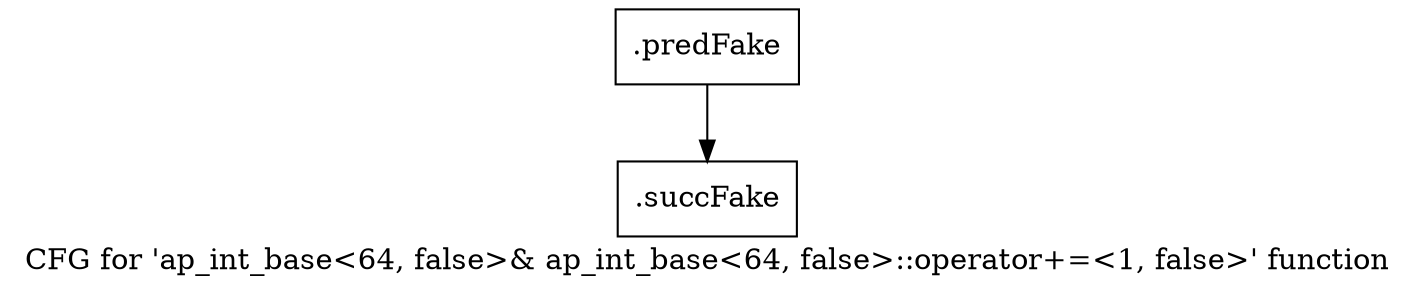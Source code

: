 digraph "CFG for 'ap_int_base\<64, false\>& ap_int_base\<64, false\>::operator+=\<1, false\>' function" {
	label="CFG for 'ap_int_base\<64, false\>& ap_int_base\<64, false\>::operator+=\<1, false\>' function";

	Node0x5da7710 [shape=record,filename="",linenumber="",label="{.predFake}"];
	Node0x5da7710 -> Node0x60d2030[ callList="" memoryops="" filename="/mnt/xilinx/Vitis_HLS/2021.2/include/ap_int_base.h" execusionnum="26"];
	Node0x60d2030 [shape=record,filename="/mnt/xilinx/Vitis_HLS/2021.2/include/ap_int_base.h",linenumber="885",label="{.succFake}"];
}
